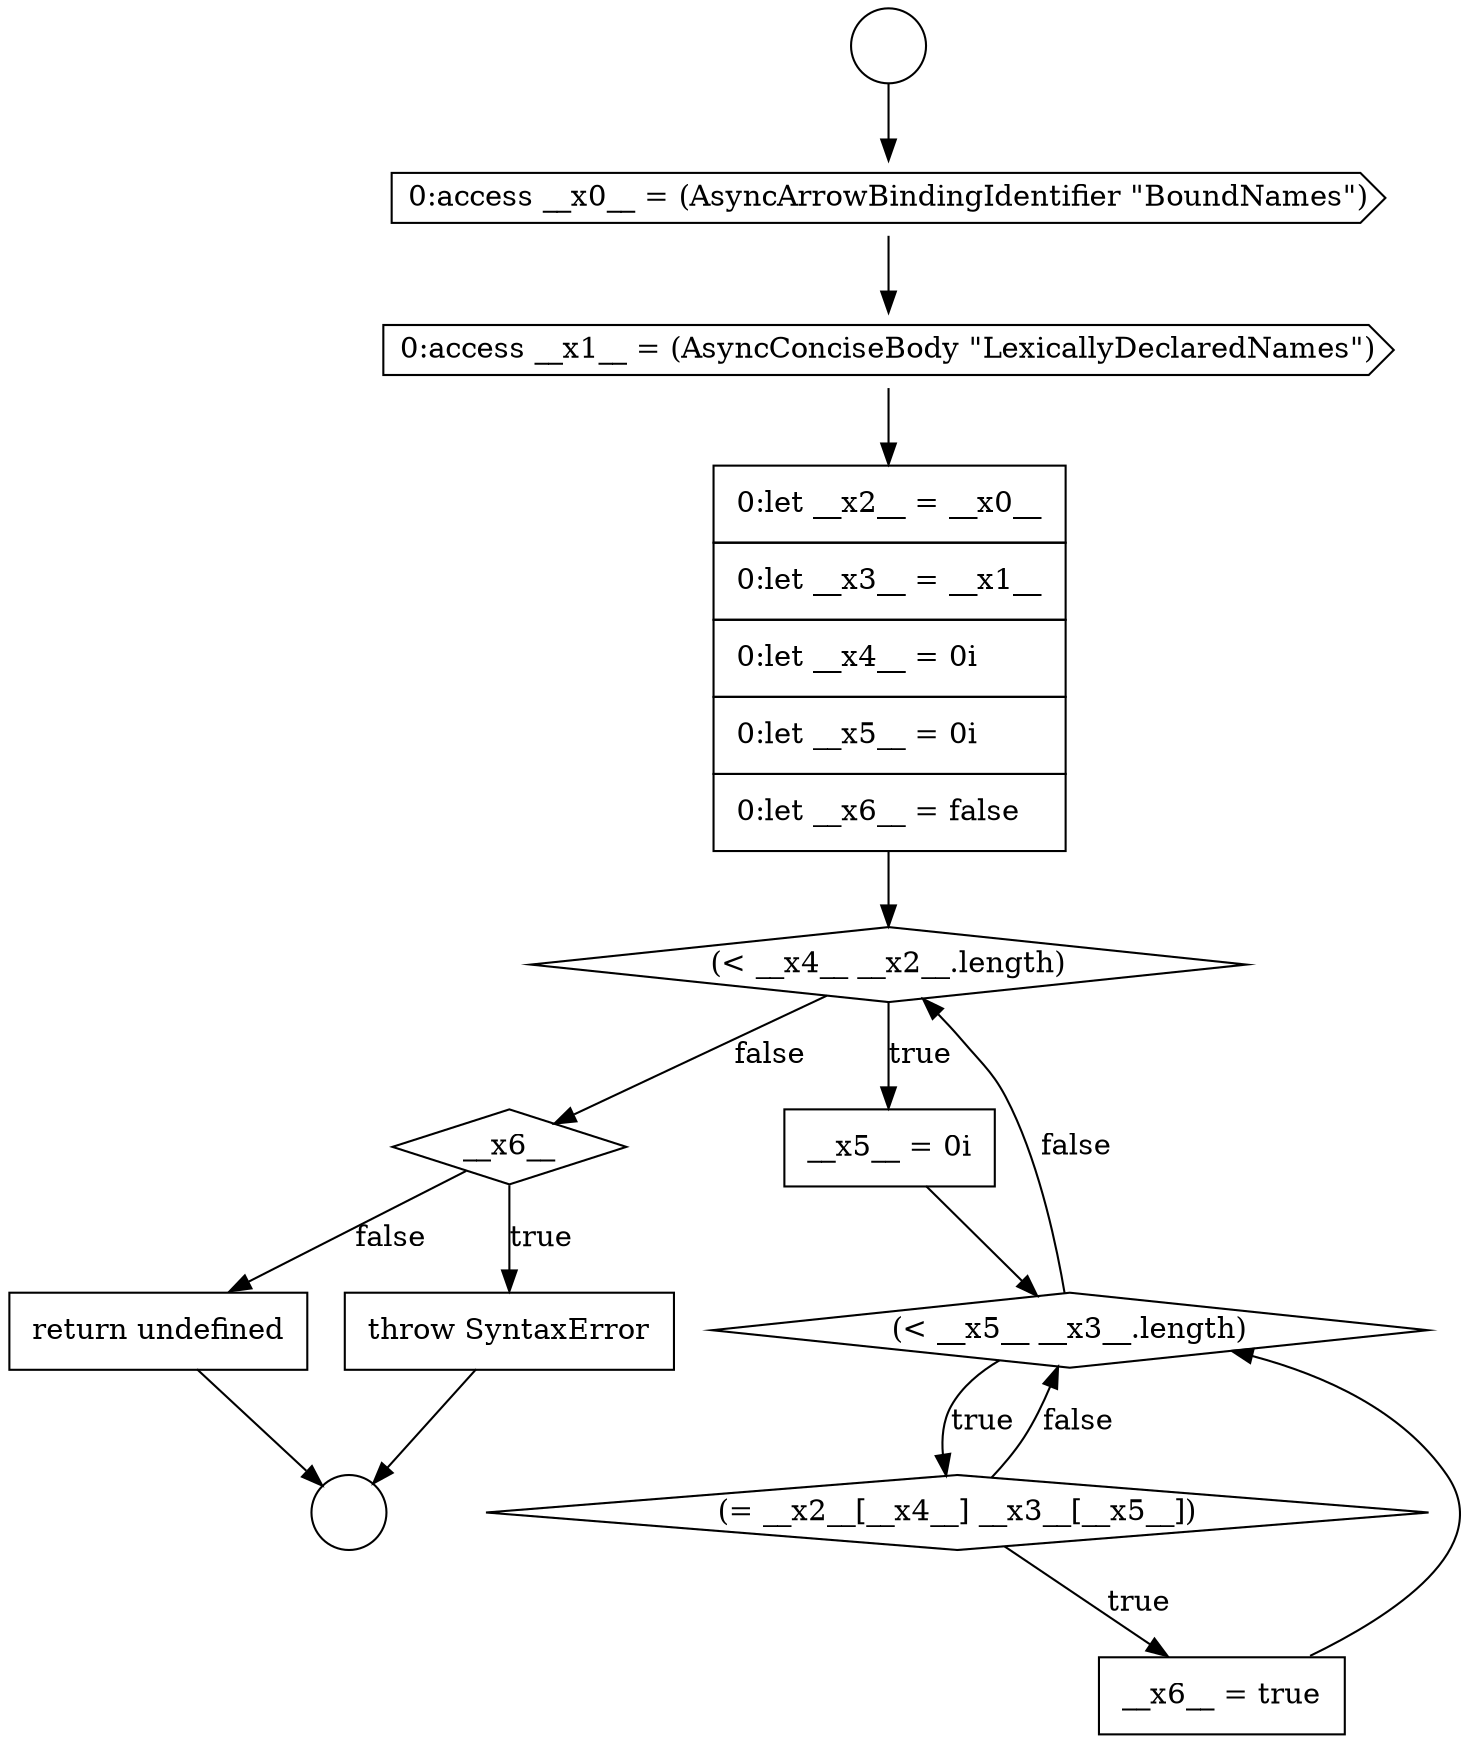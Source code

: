 digraph {
  node21025 [shape=circle label=" " color="black" fillcolor="white" style=filled]
  node21037 [shape=none, margin=0, label=<<font color="black">
    <table border="0" cellborder="1" cellspacing="0" cellpadding="10">
      <tr><td align="left">return undefined</td></tr>
    </table>
  </font>> color="black" fillcolor="white" style=filled]
  node21029 [shape=none, margin=0, label=<<font color="black">
    <table border="0" cellborder="1" cellspacing="0" cellpadding="10">
      <tr><td align="left">0:let __x2__ = __x0__</td></tr>
      <tr><td align="left">0:let __x3__ = __x1__</td></tr>
      <tr><td align="left">0:let __x4__ = 0i</td></tr>
      <tr><td align="left">0:let __x5__ = 0i</td></tr>
      <tr><td align="left">0:let __x6__ = false</td></tr>
    </table>
  </font>> color="black" fillcolor="white" style=filled]
  node21030 [shape=diamond, label=<<font color="black">(&lt; __x4__ __x2__.length)</font>> color="black" fillcolor="white" style=filled]
  node21033 [shape=diamond, label=<<font color="black">(= __x2__[__x4__] __x3__[__x5__])</font>> color="black" fillcolor="white" style=filled]
  node21035 [shape=diamond, label=<<font color="black">__x6__</font>> color="black" fillcolor="white" style=filled]
  node21027 [shape=cds, label=<<font color="black">0:access __x0__ = (AsyncArrowBindingIdentifier &quot;BoundNames&quot;)</font>> color="black" fillcolor="white" style=filled]
  node21031 [shape=none, margin=0, label=<<font color="black">
    <table border="0" cellborder="1" cellspacing="0" cellpadding="10">
      <tr><td align="left">__x5__ = 0i</td></tr>
    </table>
  </font>> color="black" fillcolor="white" style=filled]
  node21028 [shape=cds, label=<<font color="black">0:access __x1__ = (AsyncConciseBody &quot;LexicallyDeclaredNames&quot;)</font>> color="black" fillcolor="white" style=filled]
  node21034 [shape=none, margin=0, label=<<font color="black">
    <table border="0" cellborder="1" cellspacing="0" cellpadding="10">
      <tr><td align="left">__x6__ = true</td></tr>
    </table>
  </font>> color="black" fillcolor="white" style=filled]
  node21026 [shape=circle label=" " color="black" fillcolor="white" style=filled]
  node21036 [shape=none, margin=0, label=<<font color="black">
    <table border="0" cellborder="1" cellspacing="0" cellpadding="10">
      <tr><td align="left">throw SyntaxError</td></tr>
    </table>
  </font>> color="black" fillcolor="white" style=filled]
  node21032 [shape=diamond, label=<<font color="black">(&lt; __x5__ __x3__.length)</font>> color="black" fillcolor="white" style=filled]
  node21037 -> node21026 [ color="black"]
  node21033 -> node21034 [label=<<font color="black">true</font>> color="black"]
  node21033 -> node21032 [label=<<font color="black">false</font>> color="black"]
  node21029 -> node21030 [ color="black"]
  node21031 -> node21032 [ color="black"]
  node21030 -> node21031 [label=<<font color="black">true</font>> color="black"]
  node21030 -> node21035 [label=<<font color="black">false</font>> color="black"]
  node21035 -> node21036 [label=<<font color="black">true</font>> color="black"]
  node21035 -> node21037 [label=<<font color="black">false</font>> color="black"]
  node21025 -> node21027 [ color="black"]
  node21028 -> node21029 [ color="black"]
  node21032 -> node21033 [label=<<font color="black">true</font>> color="black"]
  node21032 -> node21030 [label=<<font color="black">false</font>> color="black"]
  node21027 -> node21028 [ color="black"]
  node21034 -> node21032 [ color="black"]
  node21036 -> node21026 [ color="black"]
}
